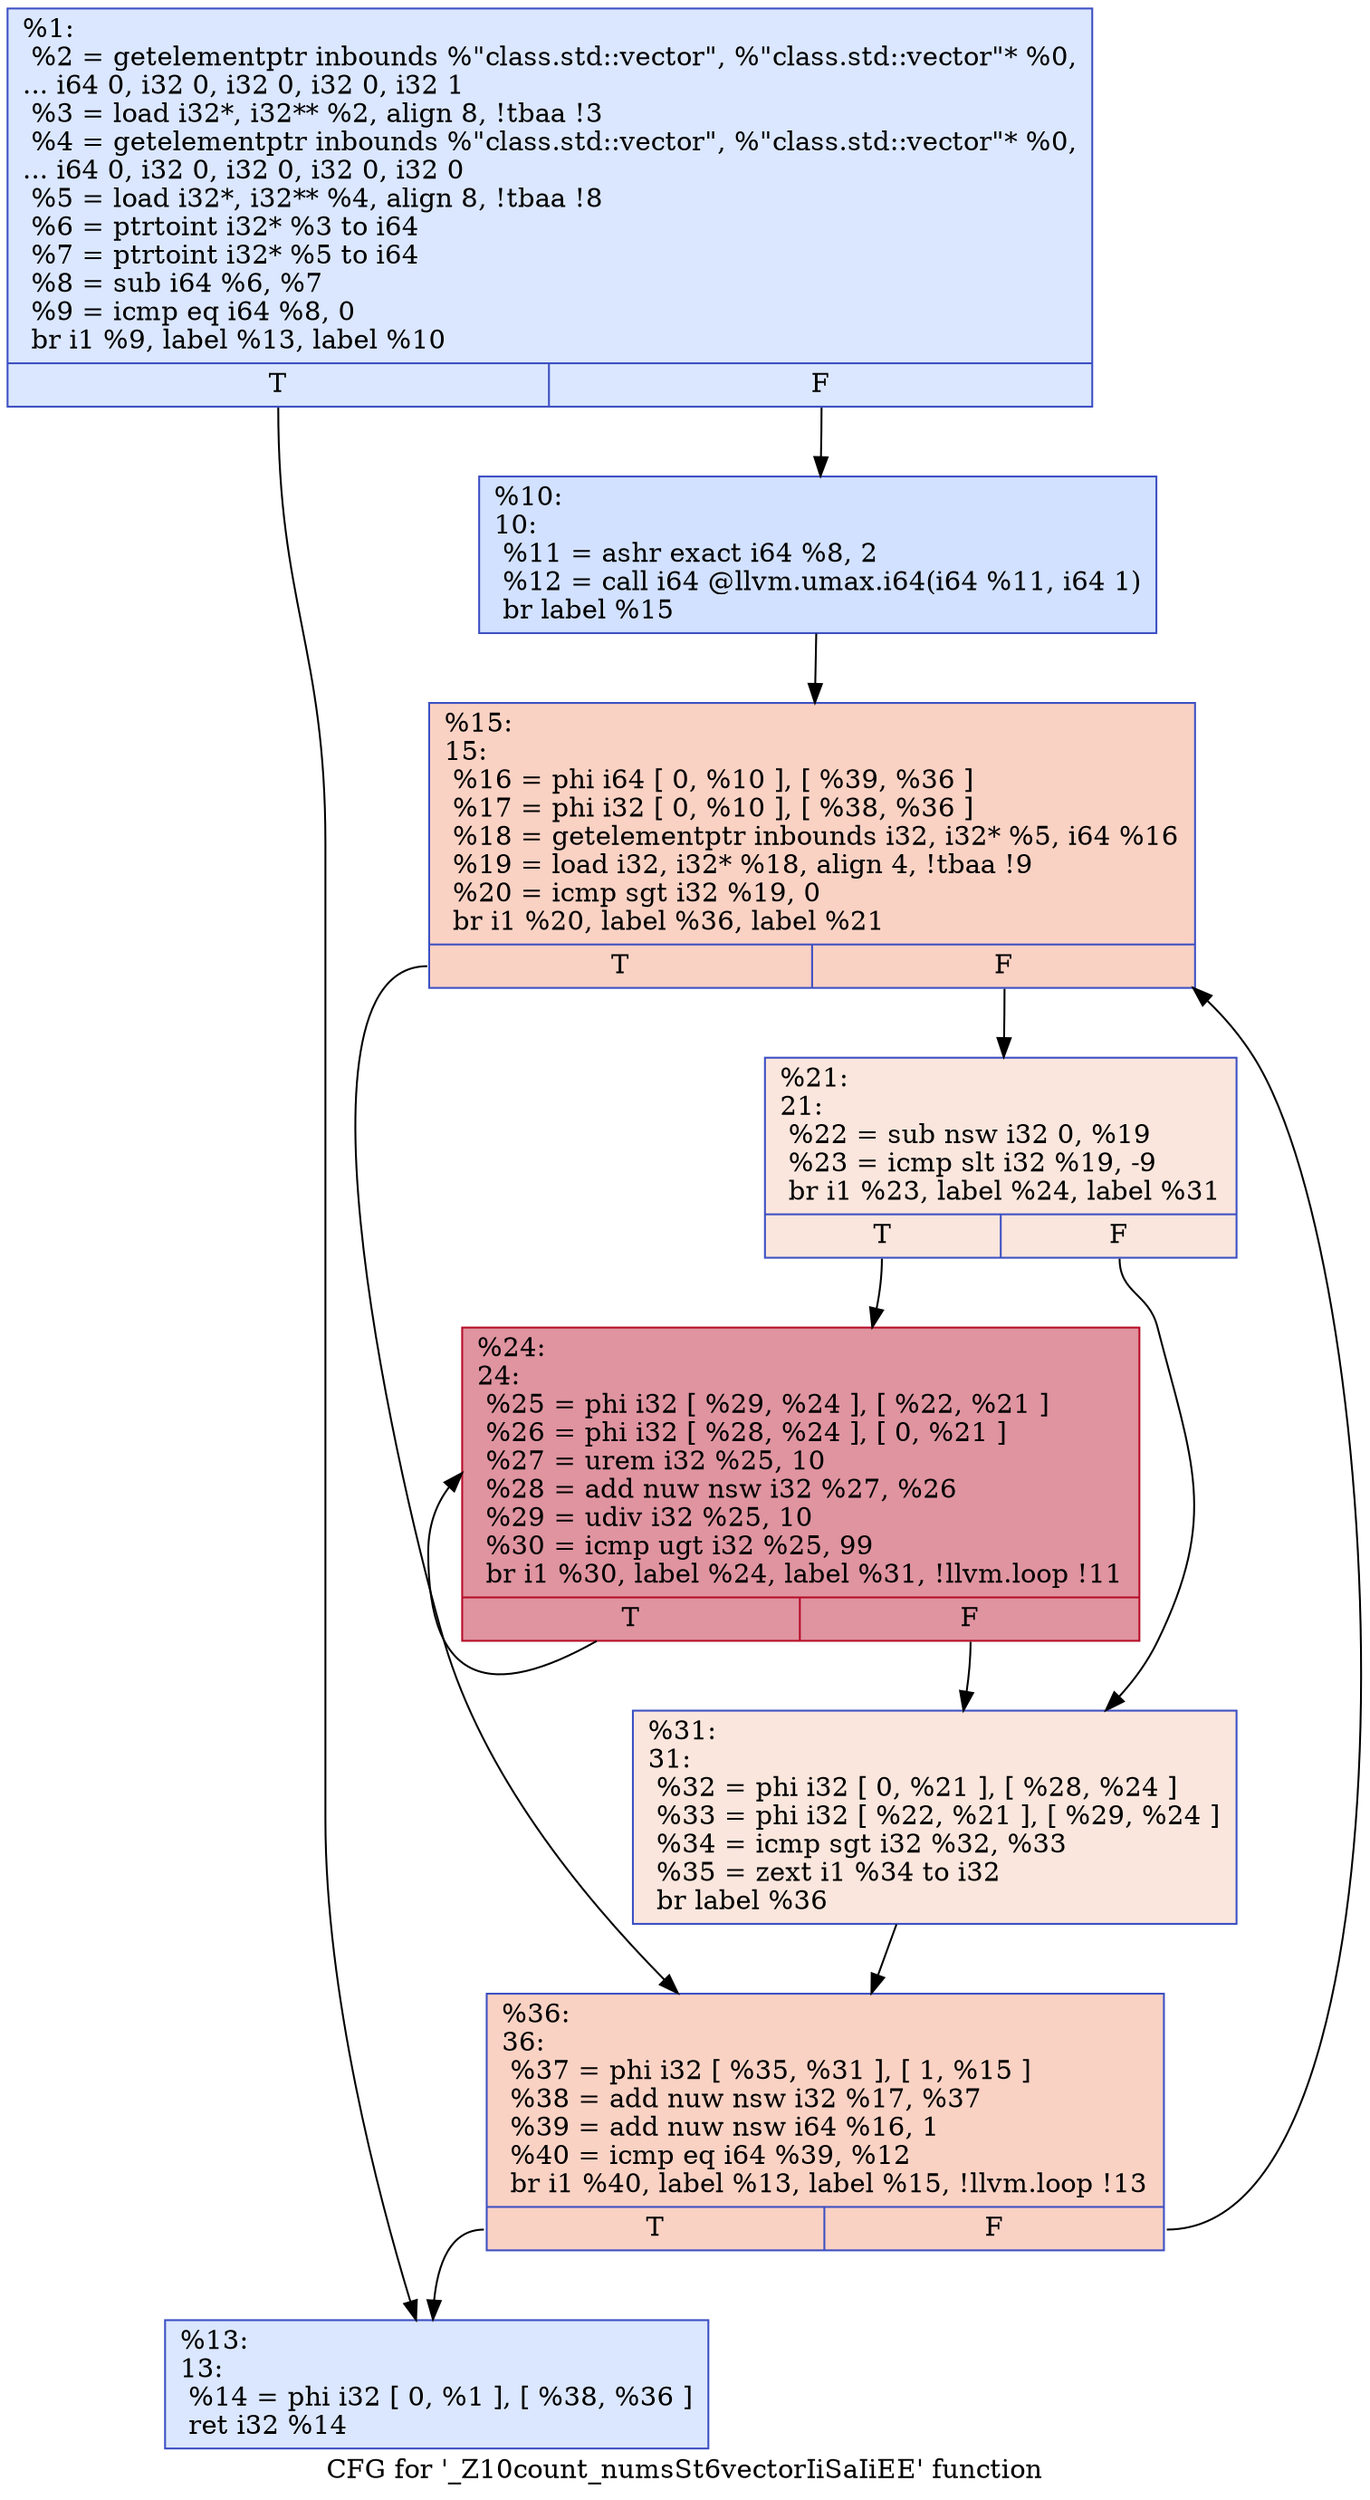 digraph "CFG for '_Z10count_numsSt6vectorIiSaIiEE' function" {
	label="CFG for '_Z10count_numsSt6vectorIiSaIiEE' function";

	Node0x5648aa7eb160 [shape=record,color="#3d50c3ff", style=filled, fillcolor="#aec9fc70",label="{%1:\l  %2 = getelementptr inbounds %\"class.std::vector\", %\"class.std::vector\"* %0,\l... i64 0, i32 0, i32 0, i32 0, i32 1\l  %3 = load i32*, i32** %2, align 8, !tbaa !3\l  %4 = getelementptr inbounds %\"class.std::vector\", %\"class.std::vector\"* %0,\l... i64 0, i32 0, i32 0, i32 0, i32 0\l  %5 = load i32*, i32** %4, align 8, !tbaa !8\l  %6 = ptrtoint i32* %3 to i64\l  %7 = ptrtoint i32* %5 to i64\l  %8 = sub i64 %6, %7\l  %9 = icmp eq i64 %8, 0\l  br i1 %9, label %13, label %10\l|{<s0>T|<s1>F}}"];
	Node0x5648aa7eb160:s0 -> Node0x5648aa7ec610;
	Node0x5648aa7eb160:s1 -> Node0x5648aa7ecaa0;
	Node0x5648aa7ecaa0 [shape=record,color="#3d50c3ff", style=filled, fillcolor="#9abbff70",label="{%10:\l10:                                               \l  %11 = ashr exact i64 %8, 2\l  %12 = call i64 @llvm.umax.i64(i64 %11, i64 1)\l  br label %15\l}"];
	Node0x5648aa7ecaa0 -> Node0x5648aa7ecf10;
	Node0x5648aa7ec610 [shape=record,color="#3d50c3ff", style=filled, fillcolor="#aec9fc70",label="{%13:\l13:                                               \l  %14 = phi i32 [ 0, %1 ], [ %38, %36 ]\l  ret i32 %14\l}"];
	Node0x5648aa7ecf10 [shape=record,color="#3d50c3ff", style=filled, fillcolor="#f4987a70",label="{%15:\l15:                                               \l  %16 = phi i64 [ 0, %10 ], [ %39, %36 ]\l  %17 = phi i32 [ 0, %10 ], [ %38, %36 ]\l  %18 = getelementptr inbounds i32, i32* %5, i64 %16\l  %19 = load i32, i32* %18, align 4, !tbaa !9\l  %20 = icmp sgt i32 %19, 0\l  br i1 %20, label %36, label %21\l|{<s0>T|<s1>F}}"];
	Node0x5648aa7ecf10:s0 -> Node0x5648aa7ed000;
	Node0x5648aa7ecf10:s1 -> Node0x5648aa7ed550;
	Node0x5648aa7ed550 [shape=record,color="#3d50c3ff", style=filled, fillcolor="#f3c7b170",label="{%21:\l21:                                               \l  %22 = sub nsw i32 0, %19\l  %23 = icmp slt i32 %19, -9\l  br i1 %23, label %24, label %31\l|{<s0>T|<s1>F}}"];
	Node0x5648aa7ed550:s0 -> Node0x5648aa7ed7e0;
	Node0x5648aa7ed550:s1 -> Node0x5648aa7ed830;
	Node0x5648aa7ed7e0 [shape=record,color="#b70d28ff", style=filled, fillcolor="#b70d2870",label="{%24:\l24:                                               \l  %25 = phi i32 [ %29, %24 ], [ %22, %21 ]\l  %26 = phi i32 [ %28, %24 ], [ 0, %21 ]\l  %27 = urem i32 %25, 10\l  %28 = add nuw nsw i32 %27, %26\l  %29 = udiv i32 %25, 10\l  %30 = icmp ugt i32 %25, 99\l  br i1 %30, label %24, label %31, !llvm.loop !11\l|{<s0>T|<s1>F}}"];
	Node0x5648aa7ed7e0:s0 -> Node0x5648aa7ed7e0;
	Node0x5648aa7ed7e0:s1 -> Node0x5648aa7ed830;
	Node0x5648aa7ed830 [shape=record,color="#3d50c3ff", style=filled, fillcolor="#f3c7b170",label="{%31:\l31:                                               \l  %32 = phi i32 [ 0, %21 ], [ %28, %24 ]\l  %33 = phi i32 [ %22, %21 ], [ %29, %24 ]\l  %34 = icmp sgt i32 %32, %33\l  %35 = zext i1 %34 to i32\l  br label %36\l}"];
	Node0x5648aa7ed830 -> Node0x5648aa7ed000;
	Node0x5648aa7ed000 [shape=record,color="#3d50c3ff", style=filled, fillcolor="#f4987a70",label="{%36:\l36:                                               \l  %37 = phi i32 [ %35, %31 ], [ 1, %15 ]\l  %38 = add nuw nsw i32 %17, %37\l  %39 = add nuw nsw i64 %16, 1\l  %40 = icmp eq i64 %39, %12\l  br i1 %40, label %13, label %15, !llvm.loop !13\l|{<s0>T|<s1>F}}"];
	Node0x5648aa7ed000:s0 -> Node0x5648aa7ec610;
	Node0x5648aa7ed000:s1 -> Node0x5648aa7ecf10;
}
